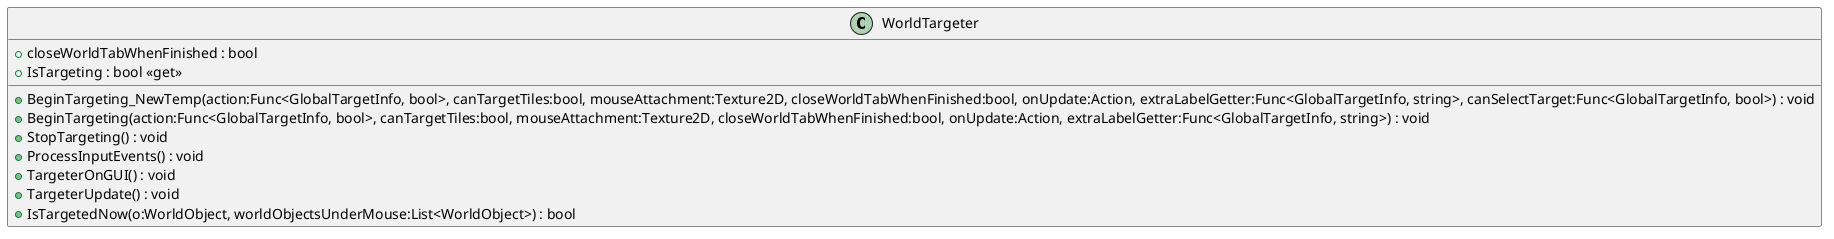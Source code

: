 @startuml
class WorldTargeter {
    + closeWorldTabWhenFinished : bool
    + IsTargeting : bool <<get>>
    + BeginTargeting_NewTemp(action:Func<GlobalTargetInfo, bool>, canTargetTiles:bool, mouseAttachment:Texture2D, closeWorldTabWhenFinished:bool, onUpdate:Action, extraLabelGetter:Func<GlobalTargetInfo, string>, canSelectTarget:Func<GlobalTargetInfo, bool>) : void
    + BeginTargeting(action:Func<GlobalTargetInfo, bool>, canTargetTiles:bool, mouseAttachment:Texture2D, closeWorldTabWhenFinished:bool, onUpdate:Action, extraLabelGetter:Func<GlobalTargetInfo, string>) : void
    + StopTargeting() : void
    + ProcessInputEvents() : void
    + TargeterOnGUI() : void
    + TargeterUpdate() : void
    + IsTargetedNow(o:WorldObject, worldObjectsUnderMouse:List<WorldObject>) : bool
}
@enduml
